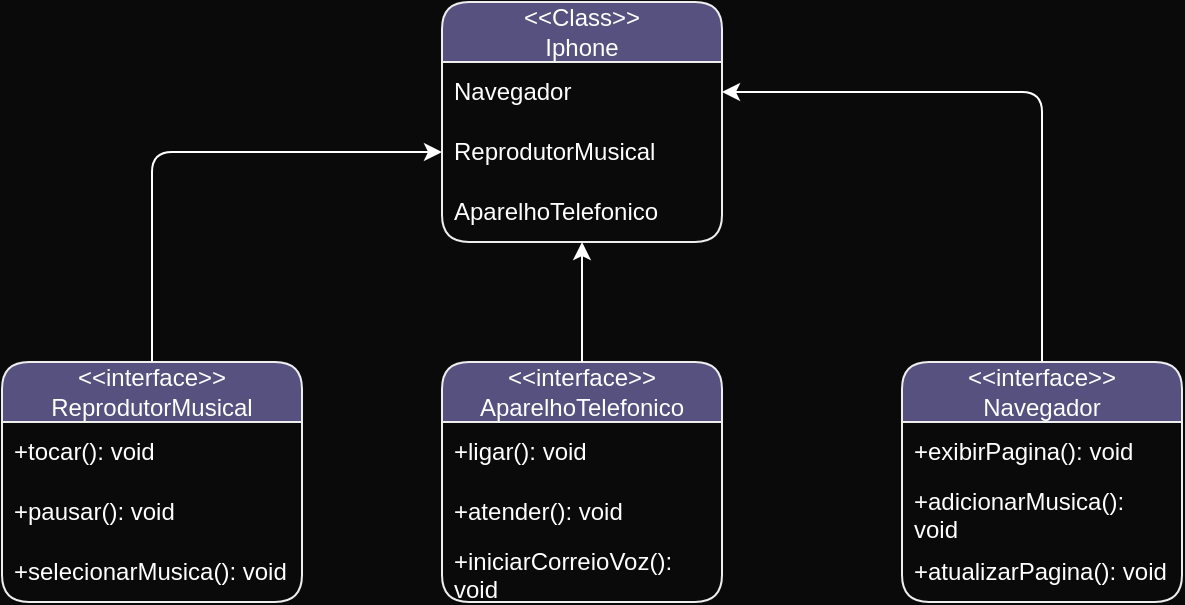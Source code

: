 <mxfile version="24.4.13" type="device">
  <diagram name="Página-1" id="wuAFb_OfynVWqE0Bo6wl">
    <mxGraphModel dx="1221" dy="761" grid="1" gridSize="10" guides="1" tooltips="1" connect="1" arrows="1" fold="1" page="1" pageScale="1" pageWidth="827" pageHeight="1169" background="#0A0A0A" math="0" shadow="0">
      <root>
        <mxCell id="0" />
        <mxCell id="1" parent="0" />
        <mxCell id="ZtEE4hCmlBd_S036Bxmy-1" style="edgeStyle=orthogonalEdgeStyle;rounded=1;orthogonalLoop=1;jettySize=auto;html=1;labelBackgroundColor=none;fontColor=default;strokeColor=#FFFFFF;" parent="1" source="ZtEE4hCmlBd_S036Bxmy-2" target="ZtEE4hCmlBd_S036Bxmy-16" edge="1">
          <mxGeometry relative="1" as="geometry" />
        </mxCell>
        <mxCell id="ZtEE4hCmlBd_S036Bxmy-2" value="&amp;lt;&amp;lt;interface&amp;gt;&amp;gt;&lt;br style=&quot;border-color: var(--border-color);&quot;&gt;Navegador" style="swimlane;fontStyle=0;childLayout=stackLayout;horizontal=1;startSize=30;horizontalStack=0;resizeParent=1;resizeParentMax=0;resizeLast=0;collapsible=1;marginBottom=0;whiteSpace=wrap;html=1;rounded=1;labelBackgroundColor=none;fillColor=#56517E;strokeColor=#EEEEEE;fontColor=#FFFFFF;" parent="1" vertex="1">
          <mxGeometry x="560" y="210" width="140" height="120" as="geometry" />
        </mxCell>
        <mxCell id="ZtEE4hCmlBd_S036Bxmy-3" value="+exibirPagina(): void" style="text;strokeColor=none;fillColor=none;align=left;verticalAlign=middle;spacingLeft=4;spacingRight=4;overflow=hidden;points=[[0,0.5],[1,0.5]];portConstraint=eastwest;rotatable=0;whiteSpace=wrap;html=1;rounded=1;labelBackgroundColor=none;fontColor=#FFFFFF;" parent="ZtEE4hCmlBd_S036Bxmy-2" vertex="1">
          <mxGeometry y="30" width="140" height="30" as="geometry" />
        </mxCell>
        <mxCell id="ZtEE4hCmlBd_S036Bxmy-4" value="+adicionarMusica(): void" style="text;strokeColor=none;fillColor=none;align=left;verticalAlign=middle;spacingLeft=4;spacingRight=4;overflow=hidden;points=[[0,0.5],[1,0.5]];portConstraint=eastwest;rotatable=0;whiteSpace=wrap;html=1;rounded=1;labelBackgroundColor=none;fontColor=#FFFFFF;" parent="ZtEE4hCmlBd_S036Bxmy-2" vertex="1">
          <mxGeometry y="60" width="140" height="30" as="geometry" />
        </mxCell>
        <mxCell id="ZtEE4hCmlBd_S036Bxmy-5" value="+atualizarPagina(): void" style="text;strokeColor=none;fillColor=none;align=left;verticalAlign=middle;spacingLeft=4;spacingRight=4;overflow=hidden;points=[[0,0.5],[1,0.5]];portConstraint=eastwest;rotatable=0;whiteSpace=wrap;html=1;rounded=1;labelBackgroundColor=none;fontColor=#FFFFFF;" parent="ZtEE4hCmlBd_S036Bxmy-2" vertex="1">
          <mxGeometry y="90" width="140" height="30" as="geometry" />
        </mxCell>
        <mxCell id="ZtEE4hCmlBd_S036Bxmy-6" value="&amp;lt;&amp;lt;interface&amp;gt;&amp;gt;&lt;br style=&quot;border-color: var(--border-color);&quot;&gt;AparelhoTelefonico" style="swimlane;fontStyle=0;childLayout=stackLayout;horizontal=1;startSize=30;horizontalStack=0;resizeParent=1;resizeParentMax=0;resizeLast=0;collapsible=1;marginBottom=0;whiteSpace=wrap;html=1;rounded=1;labelBackgroundColor=none;fillColor=#56517E;strokeColor=#EEEEEE;fontColor=#FFFFFF;" parent="1" vertex="1">
          <mxGeometry x="330" y="210" width="140" height="120" as="geometry" />
        </mxCell>
        <mxCell id="ZtEE4hCmlBd_S036Bxmy-7" value="+ligar(): void" style="text;strokeColor=none;fillColor=none;align=left;verticalAlign=middle;spacingLeft=4;spacingRight=4;overflow=hidden;points=[[0,0.5],[1,0.5]];portConstraint=eastwest;rotatable=0;whiteSpace=wrap;html=1;rounded=1;labelBackgroundColor=none;fontColor=#FFFFFF;" parent="ZtEE4hCmlBd_S036Bxmy-6" vertex="1">
          <mxGeometry y="30" width="140" height="30" as="geometry" />
        </mxCell>
        <mxCell id="ZtEE4hCmlBd_S036Bxmy-8" value="+atender(): void" style="text;strokeColor=none;fillColor=none;align=left;verticalAlign=middle;spacingLeft=4;spacingRight=4;overflow=hidden;points=[[0,0.5],[1,0.5]];portConstraint=eastwest;rotatable=0;whiteSpace=wrap;html=1;rounded=1;labelBackgroundColor=none;fontColor=#FFFFFF;" parent="ZtEE4hCmlBd_S036Bxmy-6" vertex="1">
          <mxGeometry y="60" width="140" height="30" as="geometry" />
        </mxCell>
        <mxCell id="ZtEE4hCmlBd_S036Bxmy-9" value="+iniciarCorreioVoz(): void" style="text;strokeColor=none;fillColor=none;align=left;verticalAlign=middle;spacingLeft=4;spacingRight=4;overflow=hidden;points=[[0,0.5],[1,0.5]];portConstraint=eastwest;rotatable=0;whiteSpace=wrap;html=1;rounded=1;labelBackgroundColor=none;fontColor=#FFFFFF;" parent="ZtEE4hCmlBd_S036Bxmy-6" vertex="1">
          <mxGeometry y="90" width="140" height="30" as="geometry" />
        </mxCell>
        <mxCell id="ZtEE4hCmlBd_S036Bxmy-10" style="edgeStyle=orthogonalEdgeStyle;rounded=1;orthogonalLoop=1;jettySize=auto;html=1;entryX=0;entryY=0.5;entryDx=0;entryDy=0;labelBackgroundColor=none;fontColor=default;strokeColor=#FFFFFF;" parent="1" source="ZtEE4hCmlBd_S036Bxmy-11" target="ZtEE4hCmlBd_S036Bxmy-17" edge="1">
          <mxGeometry relative="1" as="geometry" />
        </mxCell>
        <mxCell id="ZtEE4hCmlBd_S036Bxmy-11" value="&amp;lt;&amp;lt;interface&amp;gt;&amp;gt;&lt;br style=&quot;border-color: var(--border-color);&quot;&gt;ReprodutorMusical" style="swimlane;fontStyle=0;childLayout=stackLayout;horizontal=1;startSize=30;horizontalStack=0;resizeParent=1;resizeParentMax=0;resizeLast=0;collapsible=1;marginBottom=0;whiteSpace=wrap;html=1;rounded=1;labelBackgroundColor=none;fillColor=#56517E;strokeColor=#EEEEEE;fontColor=#FFFFFF;" parent="1" vertex="1">
          <mxGeometry x="110" y="210" width="150" height="120" as="geometry" />
        </mxCell>
        <mxCell id="ZtEE4hCmlBd_S036Bxmy-12" value="+tocar(): void" style="text;strokeColor=none;fillColor=none;align=left;verticalAlign=middle;spacingLeft=4;spacingRight=4;overflow=hidden;points=[[0,0.5],[1,0.5]];portConstraint=eastwest;rotatable=0;whiteSpace=wrap;html=1;rounded=1;labelBackgroundColor=none;fontColor=#FFFFFF;" parent="ZtEE4hCmlBd_S036Bxmy-11" vertex="1">
          <mxGeometry y="30" width="150" height="30" as="geometry" />
        </mxCell>
        <mxCell id="ZtEE4hCmlBd_S036Bxmy-13" value="+pausar(): void" style="text;strokeColor=none;fillColor=none;align=left;verticalAlign=middle;spacingLeft=4;spacingRight=4;overflow=hidden;points=[[0,0.5],[1,0.5]];portConstraint=eastwest;rotatable=0;whiteSpace=wrap;html=1;rounded=1;labelBackgroundColor=none;fontColor=#FFFFFF;" parent="ZtEE4hCmlBd_S036Bxmy-11" vertex="1">
          <mxGeometry y="60" width="150" height="30" as="geometry" />
        </mxCell>
        <mxCell id="ZtEE4hCmlBd_S036Bxmy-14" value="+selecionarMusica(): void" style="text;align=left;verticalAlign=middle;spacingLeft=4;spacingRight=4;overflow=hidden;points=[[0,0.5],[1,0.5]];portConstraint=eastwest;rotatable=0;whiteSpace=wrap;html=1;rounded=1;labelBackgroundColor=none;fontColor=#FFFFFF;" parent="ZtEE4hCmlBd_S036Bxmy-11" vertex="1">
          <mxGeometry y="90" width="150" height="30" as="geometry" />
        </mxCell>
        <mxCell id="ZtEE4hCmlBd_S036Bxmy-15" value="&amp;lt;&amp;lt;Class&amp;gt;&amp;gt;&lt;br&gt;Iphone" style="swimlane;fontStyle=0;childLayout=stackLayout;horizontal=1;startSize=30;horizontalStack=0;resizeParent=1;resizeParentMax=0;resizeLast=0;collapsible=1;marginBottom=0;whiteSpace=wrap;html=1;rounded=1;labelBackgroundColor=none;fillColor=#56517E;strokeColor=#EEEEEE;fontColor=#FFFFFF;" parent="1" vertex="1">
          <mxGeometry x="330" y="30" width="140" height="120" as="geometry" />
        </mxCell>
        <mxCell id="ZtEE4hCmlBd_S036Bxmy-16" value="Navegador" style="text;strokeColor=none;fillColor=none;align=left;verticalAlign=middle;spacingLeft=4;spacingRight=4;overflow=hidden;points=[[0,0.5],[1,0.5]];portConstraint=eastwest;rotatable=0;whiteSpace=wrap;html=1;rounded=1;labelBackgroundColor=none;fontColor=#FFFFFF;" parent="ZtEE4hCmlBd_S036Bxmy-15" vertex="1">
          <mxGeometry y="30" width="140" height="30" as="geometry" />
        </mxCell>
        <mxCell id="ZtEE4hCmlBd_S036Bxmy-17" value="ReprodutorMusical" style="text;strokeColor=none;fillColor=none;align=left;verticalAlign=middle;spacingLeft=4;spacingRight=4;overflow=hidden;points=[[0,0.5],[1,0.5]];portConstraint=eastwest;rotatable=0;whiteSpace=wrap;html=1;rounded=1;labelBackgroundColor=none;fontColor=#FFFFFF;" parent="ZtEE4hCmlBd_S036Bxmy-15" vertex="1">
          <mxGeometry y="60" width="140" height="30" as="geometry" />
        </mxCell>
        <mxCell id="ZtEE4hCmlBd_S036Bxmy-18" value="AparelhoTelefonico" style="text;strokeColor=none;fillColor=none;align=left;verticalAlign=middle;spacingLeft=4;spacingRight=4;overflow=hidden;points=[[0,0.5],[1,0.5]];portConstraint=eastwest;rotatable=0;whiteSpace=wrap;html=1;rounded=1;labelBackgroundColor=none;fontColor=#FFFFFF;" parent="ZtEE4hCmlBd_S036Bxmy-15" vertex="1">
          <mxGeometry y="90" width="140" height="30" as="geometry" />
        </mxCell>
        <mxCell id="ZtEE4hCmlBd_S036Bxmy-19" style="edgeStyle=orthogonalEdgeStyle;rounded=1;orthogonalLoop=1;jettySize=auto;html=1;entryX=0.5;entryY=1;entryDx=0;entryDy=0;entryPerimeter=0;labelBackgroundColor=none;fontColor=default;strokeColor=#FFFFFF;" parent="1" source="ZtEE4hCmlBd_S036Bxmy-6" target="ZtEE4hCmlBd_S036Bxmy-18" edge="1">
          <mxGeometry relative="1" as="geometry" />
        </mxCell>
      </root>
    </mxGraphModel>
  </diagram>
</mxfile>
